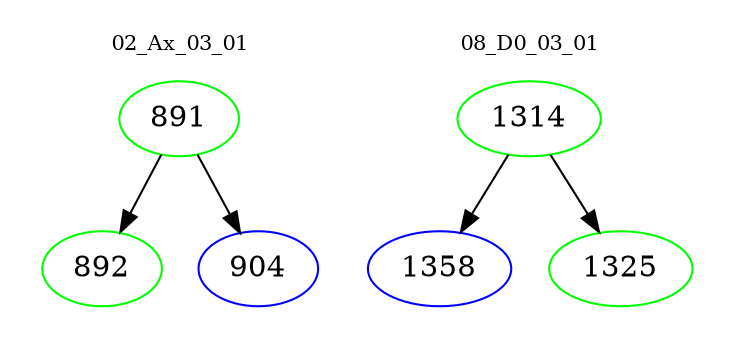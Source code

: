 digraph{
subgraph cluster_0 {
color = white
label = "02_Ax_03_01";
fontsize=10;
T0_891 [label="891", color="green"]
T0_891 -> T0_892 [color="black"]
T0_892 [label="892", color="green"]
T0_891 -> T0_904 [color="black"]
T0_904 [label="904", color="blue"]
}
subgraph cluster_1 {
color = white
label = "08_D0_03_01";
fontsize=10;
T1_1314 [label="1314", color="green"]
T1_1314 -> T1_1358 [color="black"]
T1_1358 [label="1358", color="blue"]
T1_1314 -> T1_1325 [color="black"]
T1_1325 [label="1325", color="green"]
}
}
